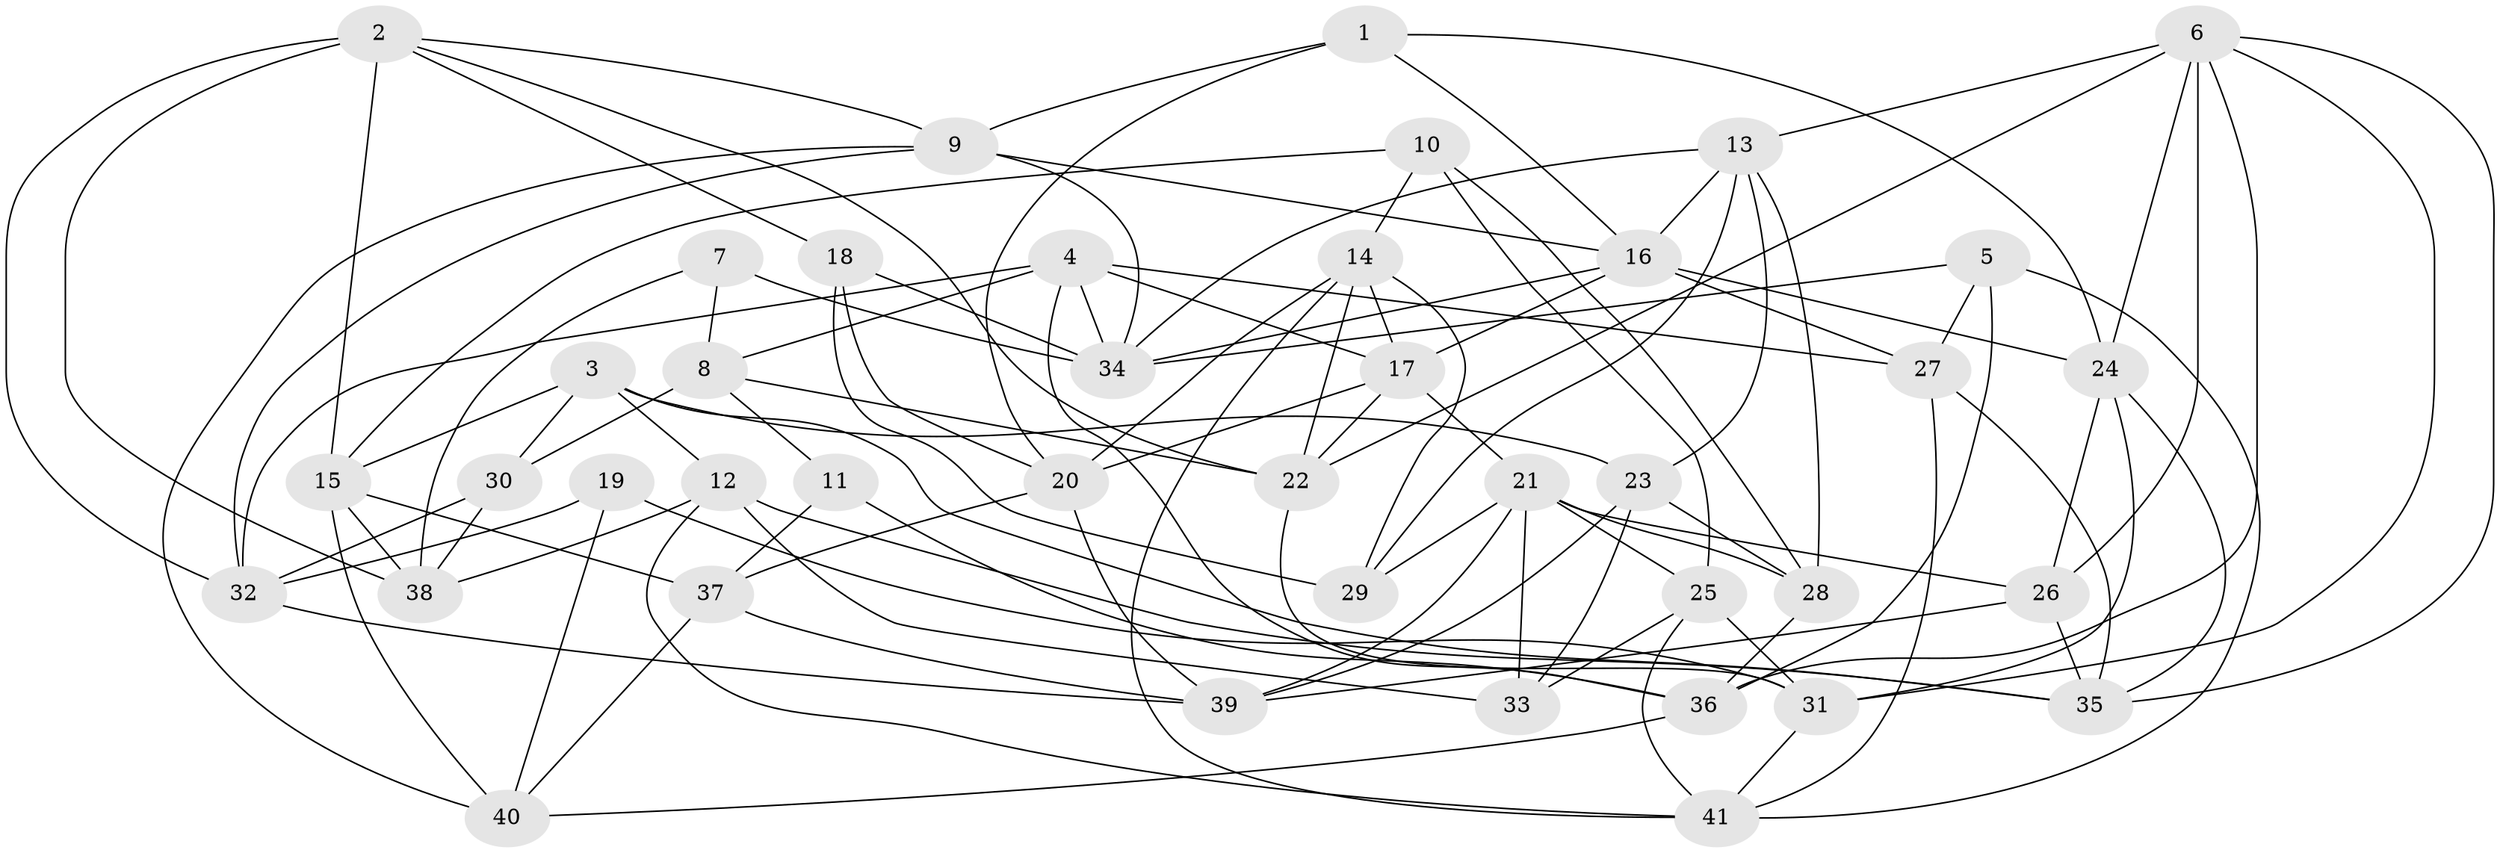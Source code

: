 // original degree distribution, {4: 1.0}
// Generated by graph-tools (version 1.1) at 2025/38/03/04/25 23:38:09]
// undirected, 41 vertices, 108 edges
graph export_dot {
  node [color=gray90,style=filled];
  1;
  2;
  3;
  4;
  5;
  6;
  7;
  8;
  9;
  10;
  11;
  12;
  13;
  14;
  15;
  16;
  17;
  18;
  19;
  20;
  21;
  22;
  23;
  24;
  25;
  26;
  27;
  28;
  29;
  30;
  31;
  32;
  33;
  34;
  35;
  36;
  37;
  38;
  39;
  40;
  41;
  1 -- 9 [weight=1.0];
  1 -- 16 [weight=1.0];
  1 -- 20 [weight=1.0];
  1 -- 24 [weight=1.0];
  2 -- 9 [weight=1.0];
  2 -- 15 [weight=1.0];
  2 -- 18 [weight=1.0];
  2 -- 22 [weight=1.0];
  2 -- 32 [weight=1.0];
  2 -- 38 [weight=1.0];
  3 -- 12 [weight=1.0];
  3 -- 15 [weight=1.0];
  3 -- 23 [weight=2.0];
  3 -- 30 [weight=1.0];
  3 -- 35 [weight=1.0];
  4 -- 8 [weight=1.0];
  4 -- 17 [weight=1.0];
  4 -- 27 [weight=1.0];
  4 -- 32 [weight=1.0];
  4 -- 34 [weight=1.0];
  4 -- 36 [weight=1.0];
  5 -- 27 [weight=1.0];
  5 -- 34 [weight=1.0];
  5 -- 36 [weight=1.0];
  5 -- 41 [weight=1.0];
  6 -- 13 [weight=1.0];
  6 -- 22 [weight=1.0];
  6 -- 24 [weight=1.0];
  6 -- 26 [weight=2.0];
  6 -- 31 [weight=1.0];
  6 -- 35 [weight=1.0];
  6 -- 36 [weight=1.0];
  7 -- 8 [weight=1.0];
  7 -- 34 [weight=2.0];
  7 -- 38 [weight=1.0];
  8 -- 11 [weight=2.0];
  8 -- 22 [weight=1.0];
  8 -- 30 [weight=1.0];
  9 -- 16 [weight=1.0];
  9 -- 32 [weight=1.0];
  9 -- 34 [weight=1.0];
  9 -- 40 [weight=1.0];
  10 -- 14 [weight=1.0];
  10 -- 15 [weight=1.0];
  10 -- 25 [weight=1.0];
  10 -- 28 [weight=1.0];
  11 -- 36 [weight=1.0];
  11 -- 37 [weight=1.0];
  12 -- 33 [weight=1.0];
  12 -- 35 [weight=1.0];
  12 -- 38 [weight=2.0];
  12 -- 41 [weight=1.0];
  13 -- 16 [weight=1.0];
  13 -- 23 [weight=1.0];
  13 -- 28 [weight=1.0];
  13 -- 29 [weight=1.0];
  13 -- 34 [weight=1.0];
  14 -- 17 [weight=1.0];
  14 -- 20 [weight=1.0];
  14 -- 22 [weight=1.0];
  14 -- 29 [weight=1.0];
  14 -- 41 [weight=1.0];
  15 -- 37 [weight=1.0];
  15 -- 38 [weight=1.0];
  15 -- 40 [weight=1.0];
  16 -- 17 [weight=1.0];
  16 -- 24 [weight=1.0];
  16 -- 27 [weight=1.0];
  16 -- 34 [weight=2.0];
  17 -- 20 [weight=1.0];
  17 -- 21 [weight=1.0];
  17 -- 22 [weight=1.0];
  18 -- 20 [weight=2.0];
  18 -- 29 [weight=1.0];
  18 -- 34 [weight=2.0];
  19 -- 31 [weight=1.0];
  19 -- 32 [weight=1.0];
  19 -- 40 [weight=2.0];
  20 -- 37 [weight=2.0];
  20 -- 39 [weight=1.0];
  21 -- 25 [weight=1.0];
  21 -- 26 [weight=1.0];
  21 -- 28 [weight=2.0];
  21 -- 29 [weight=1.0];
  21 -- 33 [weight=1.0];
  21 -- 39 [weight=1.0];
  22 -- 31 [weight=1.0];
  23 -- 28 [weight=1.0];
  23 -- 33 [weight=1.0];
  23 -- 39 [weight=1.0];
  24 -- 26 [weight=1.0];
  24 -- 31 [weight=1.0];
  24 -- 35 [weight=1.0];
  25 -- 31 [weight=1.0];
  25 -- 33 [weight=1.0];
  25 -- 41 [weight=2.0];
  26 -- 35 [weight=1.0];
  26 -- 39 [weight=1.0];
  27 -- 35 [weight=1.0];
  27 -- 41 [weight=2.0];
  28 -- 36 [weight=1.0];
  30 -- 32 [weight=1.0];
  30 -- 38 [weight=1.0];
  31 -- 41 [weight=1.0];
  32 -- 39 [weight=1.0];
  36 -- 40 [weight=1.0];
  37 -- 39 [weight=1.0];
  37 -- 40 [weight=1.0];
}
